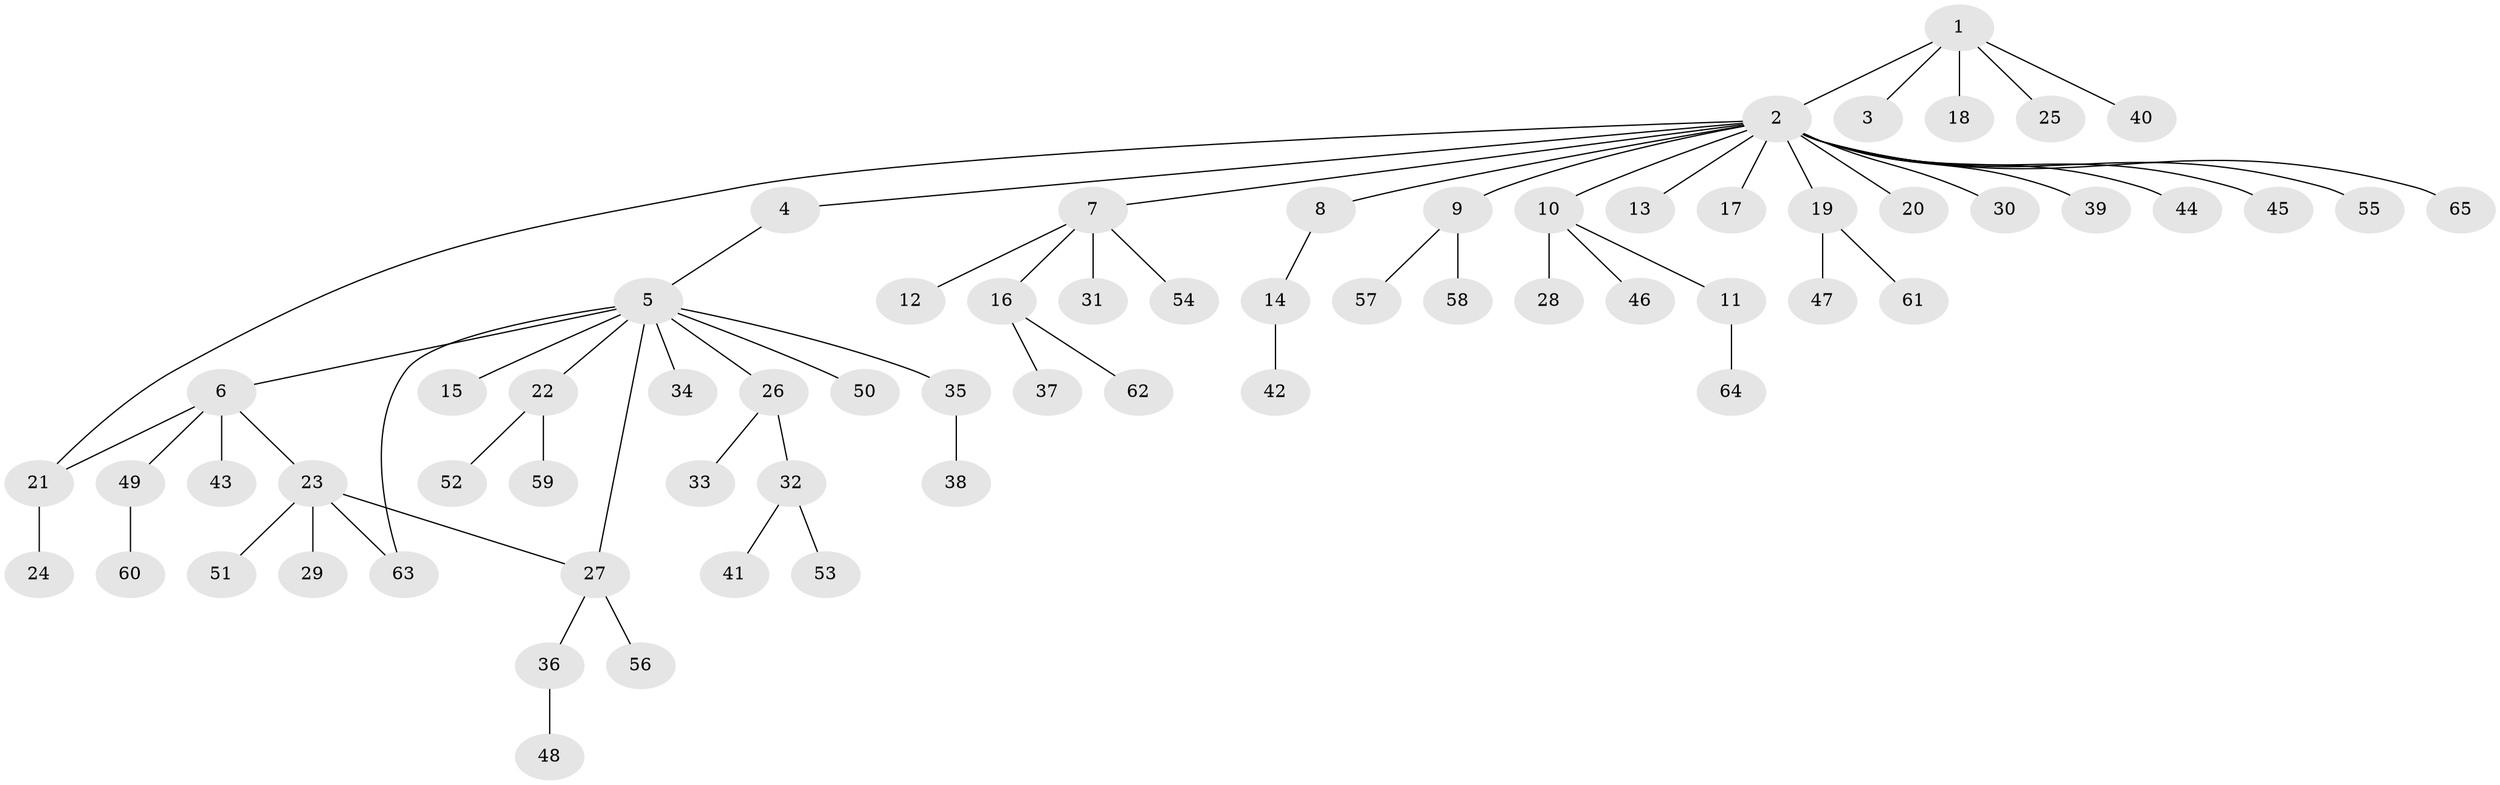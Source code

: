 // coarse degree distribution, {4: 0.0851063829787234, 16: 0.02127659574468085, 1: 0.6170212765957447, 2: 0.2127659574468085, 11: 0.02127659574468085, 3: 0.0425531914893617}
// Generated by graph-tools (version 1.1) at 2025/23/03/03/25 07:23:50]
// undirected, 65 vertices, 67 edges
graph export_dot {
graph [start="1"]
  node [color=gray90,style=filled];
  1;
  2;
  3;
  4;
  5;
  6;
  7;
  8;
  9;
  10;
  11;
  12;
  13;
  14;
  15;
  16;
  17;
  18;
  19;
  20;
  21;
  22;
  23;
  24;
  25;
  26;
  27;
  28;
  29;
  30;
  31;
  32;
  33;
  34;
  35;
  36;
  37;
  38;
  39;
  40;
  41;
  42;
  43;
  44;
  45;
  46;
  47;
  48;
  49;
  50;
  51;
  52;
  53;
  54;
  55;
  56;
  57;
  58;
  59;
  60;
  61;
  62;
  63;
  64;
  65;
  1 -- 2;
  1 -- 3;
  1 -- 18;
  1 -- 25;
  1 -- 40;
  2 -- 4;
  2 -- 7;
  2 -- 8;
  2 -- 9;
  2 -- 10;
  2 -- 13;
  2 -- 17;
  2 -- 19;
  2 -- 20;
  2 -- 21;
  2 -- 30;
  2 -- 39;
  2 -- 44;
  2 -- 45;
  2 -- 55;
  2 -- 65;
  4 -- 5;
  5 -- 6;
  5 -- 15;
  5 -- 22;
  5 -- 26;
  5 -- 27;
  5 -- 34;
  5 -- 35;
  5 -- 50;
  5 -- 63;
  6 -- 21;
  6 -- 23;
  6 -- 43;
  6 -- 49;
  7 -- 12;
  7 -- 16;
  7 -- 31;
  7 -- 54;
  8 -- 14;
  9 -- 57;
  9 -- 58;
  10 -- 11;
  10 -- 28;
  10 -- 46;
  11 -- 64;
  14 -- 42;
  16 -- 37;
  16 -- 62;
  19 -- 47;
  19 -- 61;
  21 -- 24;
  22 -- 52;
  22 -- 59;
  23 -- 27;
  23 -- 29;
  23 -- 51;
  23 -- 63;
  26 -- 32;
  26 -- 33;
  27 -- 36;
  27 -- 56;
  32 -- 41;
  32 -- 53;
  35 -- 38;
  36 -- 48;
  49 -- 60;
}
